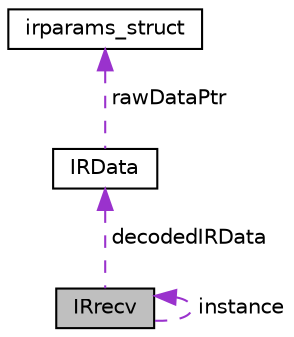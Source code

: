 digraph "IRrecv"
{
 // LATEX_PDF_SIZE
  edge [fontname="Helvetica",fontsize="10",labelfontname="Helvetica",labelfontsize="10"];
  node [fontname="Helvetica",fontsize="10",shape=record];
  Node1 [label="IRrecv",height=0.2,width=0.4,color="black", fillcolor="grey75", style="filled", fontcolor="black",tooltip="Main class for receiving IR signals."];
  Node2 -> Node1 [dir="back",color="darkorchid3",fontsize="10",style="dashed",label=" decodedIRData" ,fontname="Helvetica"];
  Node2 [label="IRData",height=0.2,width=0.4,color="black", fillcolor="white", style="filled",URL="$structIRData.html",tooltip="Data structure for the user application, available as decodedIRData."];
  Node3 -> Node2 [dir="back",color="darkorchid3",fontsize="10",style="dashed",label=" rawDataPtr" ,fontname="Helvetica"];
  Node3 [label="irparams_struct",height=0.2,width=0.4,color="black", fillcolor="white", style="filled",URL="$structirparams__struct.html",tooltip="This struct contains the data and control used for receiver static functions and the ISR (interrupt s..."];
  Node1 -> Node1 [dir="back",color="darkorchid3",fontsize="10",style="dashed",label=" instance" ,fontname="Helvetica"];
}
